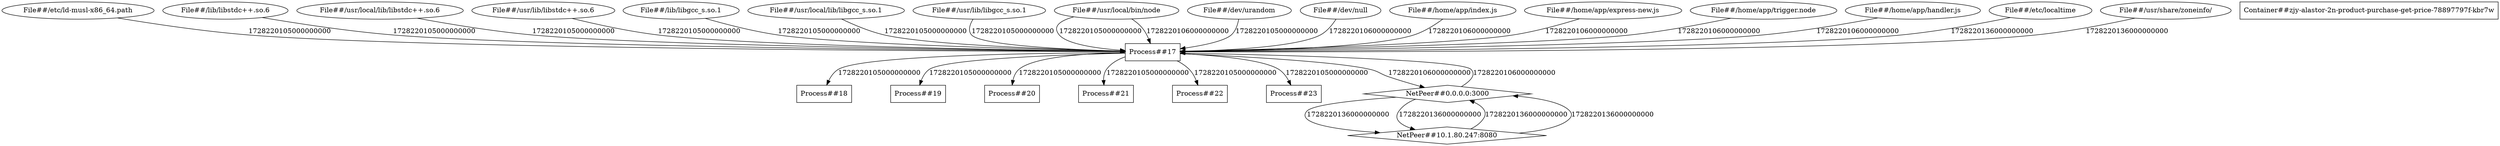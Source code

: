 digraph G {
	"File##/etc/ld-musl-x86_64.path"->"Process##17"[ label="1728220105000000000" ];
	"File##/lib/libstdc++.so.6"->"Process##17"[ label="1728220105000000000" ];
	"File##/usr/local/lib/libstdc++.so.6"->"Process##17"[ label="1728220105000000000" ];
	"File##/usr/lib/libstdc++.so.6"->"Process##17"[ label="1728220105000000000" ];
	"File##/lib/libgcc_s.so.1"->"Process##17"[ label="1728220105000000000" ];
	"File##/usr/local/lib/libgcc_s.so.1"->"Process##17"[ label="1728220105000000000" ];
	"File##/usr/lib/libgcc_s.so.1"->"Process##17"[ label="1728220105000000000" ];
	"Process##17"->"Process##18"[ label="1728220105000000000" ];
	"Process##17"->"Process##19"[ label="1728220105000000000" ];
	"Process##17"->"Process##20"[ label="1728220105000000000" ];
	"Process##17"->"Process##21"[ label="1728220105000000000" ];
	"Process##17"->"Process##22"[ label="1728220105000000000" ];
	"File##/usr/local/bin/node"->"Process##17"[ label="1728220105000000000" ];
	"File##/dev/urandom"->"Process##17"[ label="1728220105000000000" ];
	"Process##17"->"Process##23"[ label="1728220105000000000" ];
	"File##/dev/null"->"Process##17"[ label="1728220106000000000" ];
	"File##/home/app/index.js"->"Process##17"[ label="1728220106000000000" ];
	"File##/home/app/express-new.js"->"Process##17"[ label="1728220106000000000" ];
	"File##/usr/local/bin/node"->"Process##17"[ label="1728220106000000000" ];
	"File##/home/app/trigger.node"->"Process##17"[ label="1728220106000000000" ];
	"File##/home/app/handler.js"->"Process##17"[ label="1728220106000000000" ];
	"Process##17"->"NetPeer##0.0.0.0:3000"[ label="1728220106000000000" ];
	"NetPeer##0.0.0.0:3000"->"Process##17"[ label="1728220106000000000" ];
	"NetPeer##0.0.0.0:3000"->"NetPeer##10.1.80.247:8080"[ label="1728220136000000000" ];
	"NetPeer##10.1.80.247:8080"->"NetPeer##0.0.0.0:3000"[ label="1728220136000000000" ];
	"NetPeer##0.0.0.0:3000"->"NetPeer##10.1.80.247:8080"[ label="1728220136000000000" ];
	"NetPeer##10.1.80.247:8080"->"NetPeer##0.0.0.0:3000"[ label="1728220136000000000" ];
	"File##/etc/localtime"->"Process##17"[ label="1728220136000000000" ];
	"File##/usr/share/zoneinfo/"->"Process##17"[ label="1728220136000000000" ];
	"Container##zjy-alastor-2n-product-purchase-get-price-78897797f-kbr7w" [ shape="box" ];
	"File##/dev/null" [ shape="ellipse" ];
	"File##/dev/urandom" [ shape="ellipse" ];
	"File##/etc/ld-musl-x86_64.path" [ shape="ellipse" ];
	"File##/etc/localtime" [ shape="ellipse" ];
	"File##/home/app/express-new.js" [ shape="ellipse" ];
	"File##/home/app/handler.js" [ shape="ellipse" ];
	"File##/home/app/index.js" [ shape="ellipse" ];
	"File##/home/app/trigger.node" [ shape="ellipse" ];
	"File##/lib/libgcc_s.so.1" [ shape="ellipse" ];
	"File##/lib/libstdc++.so.6" [ shape="ellipse" ];
	"File##/usr/lib/libgcc_s.so.1" [ shape="ellipse" ];
	"File##/usr/lib/libstdc++.so.6" [ shape="ellipse" ];
	"File##/usr/local/bin/node" [ shape="ellipse" ];
	"File##/usr/local/lib/libgcc_s.so.1" [ shape="ellipse" ];
	"File##/usr/local/lib/libstdc++.so.6" [ shape="ellipse" ];
	"File##/usr/share/zoneinfo/" [ shape="ellipse" ];
	"NetPeer##0.0.0.0:3000" [ shape="diamond" ];
	"NetPeer##10.1.80.247:8080" [ shape="diamond" ];
	"Process##17" [ shape="box" ];
	"Process##18" [ shape="box" ];
	"Process##19" [ shape="box" ];
	"Process##20" [ shape="box" ];
	"Process##21" [ shape="box" ];
	"Process##22" [ shape="box" ];
	"Process##23" [ shape="box" ];

}
